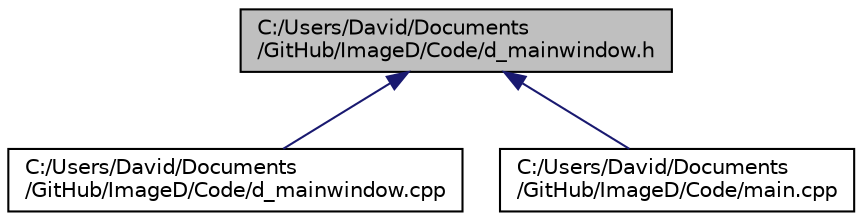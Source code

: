 digraph "C:/Users/David/Documents/GitHub/ImageD/Code/d_mainwindow.h"
{
 // LATEX_PDF_SIZE
  edge [fontname="Helvetica",fontsize="10",labelfontname="Helvetica",labelfontsize="10"];
  node [fontname="Helvetica",fontsize="10",shape=record];
  Node1 [label="C:/Users/David/Documents\l/GitHub/ImageD/Code/d_mainwindow.h",height=0.2,width=0.4,color="black", fillcolor="grey75", style="filled", fontcolor="black",tooltip=" "];
  Node1 -> Node2 [dir="back",color="midnightblue",fontsize="10",style="solid"];
  Node2 [label="C:/Users/David/Documents\l/GitHub/ImageD/Code/d_mainwindow.cpp",height=0.2,width=0.4,color="black", fillcolor="white", style="filled",URL="$d__mainwindow_8cpp.html",tooltip=" "];
  Node1 -> Node3 [dir="back",color="midnightblue",fontsize="10",style="solid"];
  Node3 [label="C:/Users/David/Documents\l/GitHub/ImageD/Code/main.cpp",height=0.2,width=0.4,color="black", fillcolor="white", style="filled",URL="$main_8cpp.html",tooltip=" "];
}
